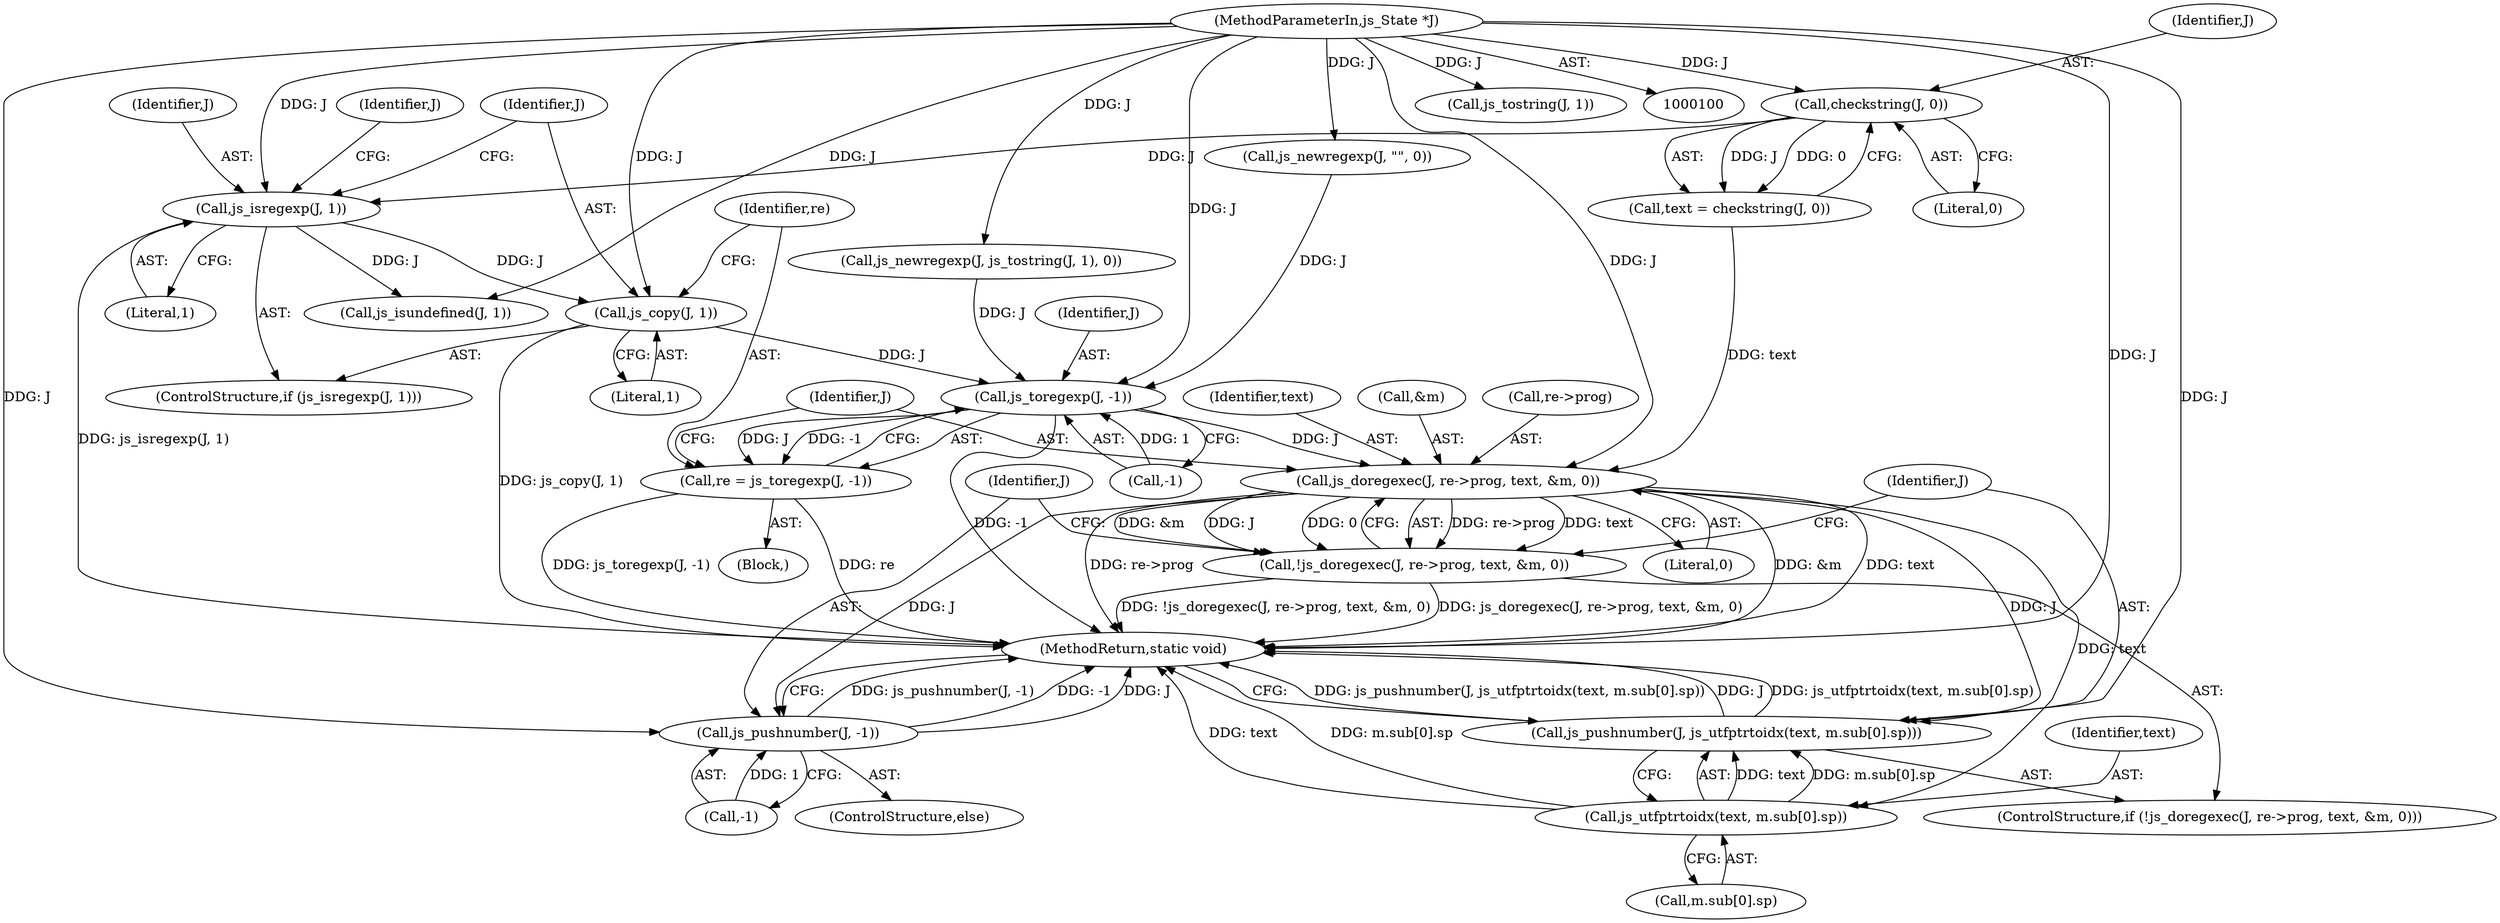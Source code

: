 digraph "0_mujs_00d4606c3baf813b7b1c176823b2729bf51002a2_3@API" {
"1000115" [label="(Call,js_copy(J, 1))"];
"1000112" [label="(Call,js_isregexp(J, 1))"];
"1000108" [label="(Call,checkstring(J, 0))"];
"1000101" [label="(MethodParameterIn,js_State *J)"];
"1000136" [label="(Call,js_toregexp(J, -1))"];
"1000134" [label="(Call,re = js_toregexp(J, -1))"];
"1000142" [label="(Call,js_doregexec(J, re->prog, text, &m, 0))"];
"1000141" [label="(Call,!js_doregexec(J, re->prog, text, &m, 0))"];
"1000151" [label="(Call,js_pushnumber(J, js_utfptrtoidx(text, m.sub[0].sp)))"];
"1000153" [label="(Call,js_utfptrtoidx(text, m.sub[0].sp))"];
"1000163" [label="(Call,js_pushnumber(J, -1))"];
"1000108" [label="(Call,checkstring(J, 0))"];
"1000116" [label="(Identifier,J)"];
"1000164" [label="(Identifier,J)"];
"1000112" [label="(Call,js_isregexp(J, 1))"];
"1000114" [label="(Literal,1)"];
"1000163" [label="(Call,js_pushnumber(J, -1))"];
"1000102" [label="(Block,)"];
"1000141" [label="(Call,!js_doregexec(J, re->prog, text, &m, 0))"];
"1000138" [label="(Call,-1)"];
"1000142" [label="(Call,js_doregexec(J, re->prog, text, &m, 0))"];
"1000155" [label="(Call,m.sub[0].sp)"];
"1000110" [label="(Literal,0)"];
"1000106" [label="(Call,text = checkstring(J, 0))"];
"1000134" [label="(Call,re = js_toregexp(J, -1))"];
"1000140" [label="(ControlStructure,if (!js_doregexec(J, re->prog, text, &m, 0)))"];
"1000151" [label="(Call,js_pushnumber(J, js_utfptrtoidx(text, m.sub[0].sp)))"];
"1000130" [label="(Call,js_tostring(J, 1))"];
"1000150" [label="(Literal,0)"];
"1000162" [label="(ControlStructure,else)"];
"1000135" [label="(Identifier,re)"];
"1000165" [label="(Call,-1)"];
"1000101" [label="(MethodParameterIn,js_State *J)"];
"1000117" [label="(Literal,1)"];
"1000123" [label="(Call,js_newregexp(J, \"\", 0))"];
"1000147" [label="(Identifier,text)"];
"1000154" [label="(Identifier,text)"];
"1000167" [label="(MethodReturn,static void)"];
"1000109" [label="(Identifier,J)"];
"1000148" [label="(Call,&m)"];
"1000152" [label="(Identifier,J)"];
"1000153" [label="(Call,js_utfptrtoidx(text, m.sub[0].sp))"];
"1000115" [label="(Call,js_copy(J, 1))"];
"1000111" [label="(ControlStructure,if (js_isregexp(J, 1)))"];
"1000144" [label="(Call,re->prog)"];
"1000121" [label="(Identifier,J)"];
"1000137" [label="(Identifier,J)"];
"1000113" [label="(Identifier,J)"];
"1000128" [label="(Call,js_newregexp(J, js_tostring(J, 1), 0))"];
"1000136" [label="(Call,js_toregexp(J, -1))"];
"1000143" [label="(Identifier,J)"];
"1000120" [label="(Call,js_isundefined(J, 1))"];
"1000115" -> "1000111"  [label="AST: "];
"1000115" -> "1000117"  [label="CFG: "];
"1000116" -> "1000115"  [label="AST: "];
"1000117" -> "1000115"  [label="AST: "];
"1000135" -> "1000115"  [label="CFG: "];
"1000115" -> "1000167"  [label="DDG: js_copy(J, 1)"];
"1000112" -> "1000115"  [label="DDG: J"];
"1000101" -> "1000115"  [label="DDG: J"];
"1000115" -> "1000136"  [label="DDG: J"];
"1000112" -> "1000111"  [label="AST: "];
"1000112" -> "1000114"  [label="CFG: "];
"1000113" -> "1000112"  [label="AST: "];
"1000114" -> "1000112"  [label="AST: "];
"1000116" -> "1000112"  [label="CFG: "];
"1000121" -> "1000112"  [label="CFG: "];
"1000112" -> "1000167"  [label="DDG: js_isregexp(J, 1)"];
"1000108" -> "1000112"  [label="DDG: J"];
"1000101" -> "1000112"  [label="DDG: J"];
"1000112" -> "1000120"  [label="DDG: J"];
"1000108" -> "1000106"  [label="AST: "];
"1000108" -> "1000110"  [label="CFG: "];
"1000109" -> "1000108"  [label="AST: "];
"1000110" -> "1000108"  [label="AST: "];
"1000106" -> "1000108"  [label="CFG: "];
"1000108" -> "1000106"  [label="DDG: J"];
"1000108" -> "1000106"  [label="DDG: 0"];
"1000101" -> "1000108"  [label="DDG: J"];
"1000101" -> "1000100"  [label="AST: "];
"1000101" -> "1000167"  [label="DDG: J"];
"1000101" -> "1000120"  [label="DDG: J"];
"1000101" -> "1000123"  [label="DDG: J"];
"1000101" -> "1000128"  [label="DDG: J"];
"1000101" -> "1000130"  [label="DDG: J"];
"1000101" -> "1000136"  [label="DDG: J"];
"1000101" -> "1000142"  [label="DDG: J"];
"1000101" -> "1000151"  [label="DDG: J"];
"1000101" -> "1000163"  [label="DDG: J"];
"1000136" -> "1000134"  [label="AST: "];
"1000136" -> "1000138"  [label="CFG: "];
"1000137" -> "1000136"  [label="AST: "];
"1000138" -> "1000136"  [label="AST: "];
"1000134" -> "1000136"  [label="CFG: "];
"1000136" -> "1000167"  [label="DDG: -1"];
"1000136" -> "1000134"  [label="DDG: J"];
"1000136" -> "1000134"  [label="DDG: -1"];
"1000128" -> "1000136"  [label="DDG: J"];
"1000123" -> "1000136"  [label="DDG: J"];
"1000138" -> "1000136"  [label="DDG: 1"];
"1000136" -> "1000142"  [label="DDG: J"];
"1000134" -> "1000102"  [label="AST: "];
"1000135" -> "1000134"  [label="AST: "];
"1000143" -> "1000134"  [label="CFG: "];
"1000134" -> "1000167"  [label="DDG: js_toregexp(J, -1)"];
"1000134" -> "1000167"  [label="DDG: re"];
"1000142" -> "1000141"  [label="AST: "];
"1000142" -> "1000150"  [label="CFG: "];
"1000143" -> "1000142"  [label="AST: "];
"1000144" -> "1000142"  [label="AST: "];
"1000147" -> "1000142"  [label="AST: "];
"1000148" -> "1000142"  [label="AST: "];
"1000150" -> "1000142"  [label="AST: "];
"1000141" -> "1000142"  [label="CFG: "];
"1000142" -> "1000167"  [label="DDG: &m"];
"1000142" -> "1000167"  [label="DDG: text"];
"1000142" -> "1000167"  [label="DDG: re->prog"];
"1000142" -> "1000141"  [label="DDG: re->prog"];
"1000142" -> "1000141"  [label="DDG: text"];
"1000142" -> "1000141"  [label="DDG: &m"];
"1000142" -> "1000141"  [label="DDG: J"];
"1000142" -> "1000141"  [label="DDG: 0"];
"1000106" -> "1000142"  [label="DDG: text"];
"1000142" -> "1000151"  [label="DDG: J"];
"1000142" -> "1000153"  [label="DDG: text"];
"1000142" -> "1000163"  [label="DDG: J"];
"1000141" -> "1000140"  [label="AST: "];
"1000152" -> "1000141"  [label="CFG: "];
"1000164" -> "1000141"  [label="CFG: "];
"1000141" -> "1000167"  [label="DDG: js_doregexec(J, re->prog, text, &m, 0)"];
"1000141" -> "1000167"  [label="DDG: !js_doregexec(J, re->prog, text, &m, 0)"];
"1000151" -> "1000140"  [label="AST: "];
"1000151" -> "1000153"  [label="CFG: "];
"1000152" -> "1000151"  [label="AST: "];
"1000153" -> "1000151"  [label="AST: "];
"1000167" -> "1000151"  [label="CFG: "];
"1000151" -> "1000167"  [label="DDG: js_pushnumber(J, js_utfptrtoidx(text, m.sub[0].sp))"];
"1000151" -> "1000167"  [label="DDG: J"];
"1000151" -> "1000167"  [label="DDG: js_utfptrtoidx(text, m.sub[0].sp)"];
"1000153" -> "1000151"  [label="DDG: text"];
"1000153" -> "1000151"  [label="DDG: m.sub[0].sp"];
"1000153" -> "1000155"  [label="CFG: "];
"1000154" -> "1000153"  [label="AST: "];
"1000155" -> "1000153"  [label="AST: "];
"1000153" -> "1000167"  [label="DDG: text"];
"1000153" -> "1000167"  [label="DDG: m.sub[0].sp"];
"1000163" -> "1000162"  [label="AST: "];
"1000163" -> "1000165"  [label="CFG: "];
"1000164" -> "1000163"  [label="AST: "];
"1000165" -> "1000163"  [label="AST: "];
"1000167" -> "1000163"  [label="CFG: "];
"1000163" -> "1000167"  [label="DDG: js_pushnumber(J, -1)"];
"1000163" -> "1000167"  [label="DDG: -1"];
"1000163" -> "1000167"  [label="DDG: J"];
"1000165" -> "1000163"  [label="DDG: 1"];
}
